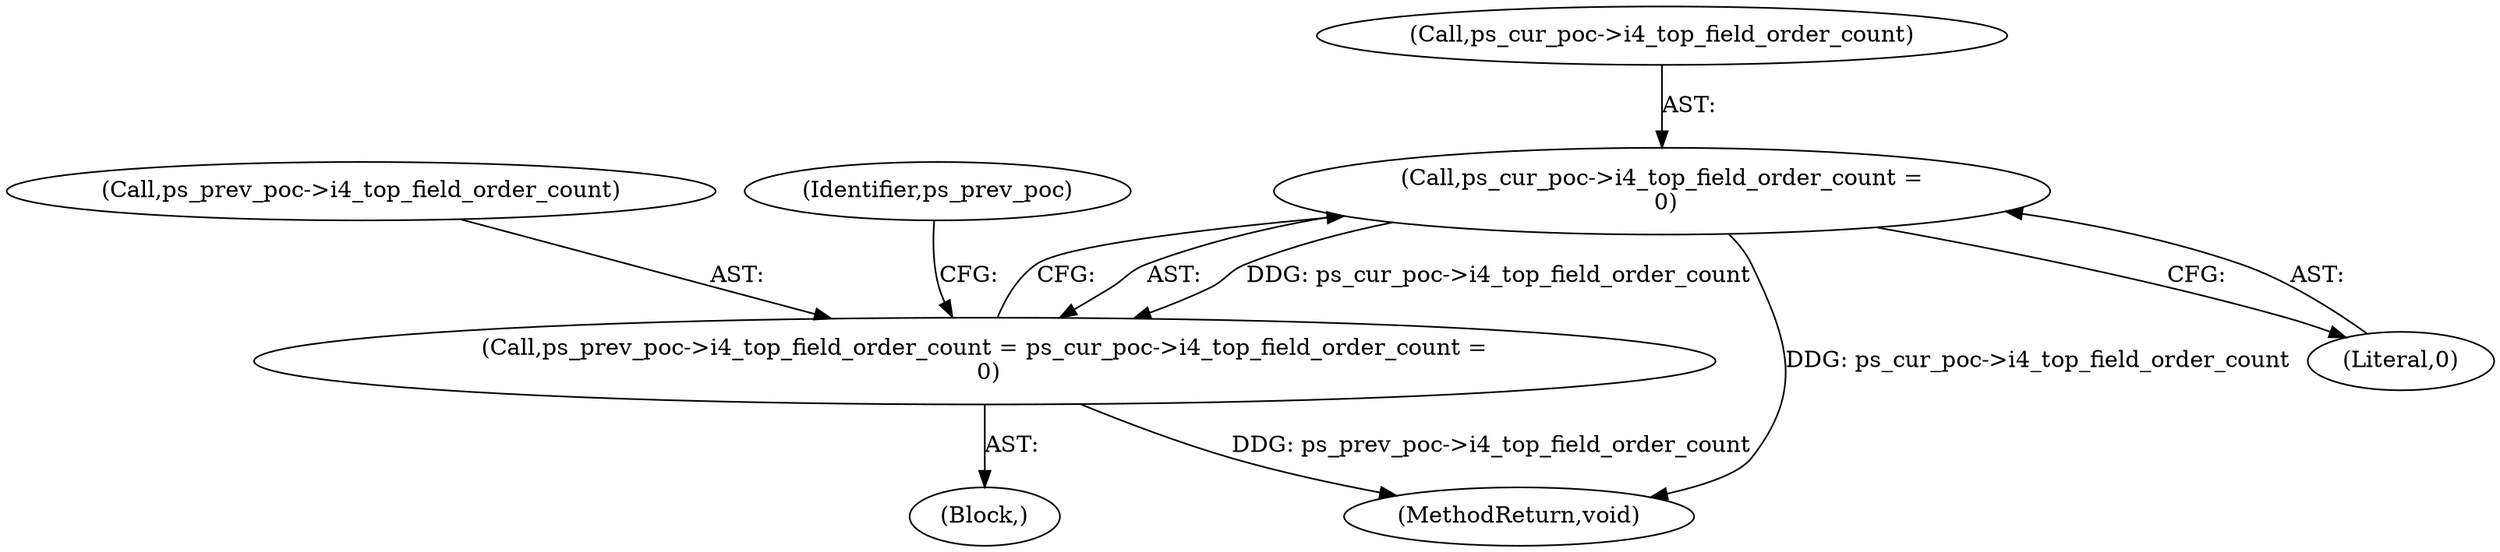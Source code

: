 digraph "0_Android_cc676ebd95247646e67907ccab150fb77a847335@pointer" {
"1000575" [label="(Call,ps_cur_poc->i4_top_field_order_count =\n 0)"];
"1000571" [label="(Call,ps_prev_poc->i4_top_field_order_count = ps_cur_poc->i4_top_field_order_count =\n 0)"];
"1000572" [label="(Call,ps_prev_poc->i4_top_field_order_count)"];
"1000571" [label="(Call,ps_prev_poc->i4_top_field_order_count = ps_cur_poc->i4_top_field_order_count =\n 0)"];
"1000963" [label="(MethodReturn,void)"];
"1000582" [label="(Identifier,ps_prev_poc)"];
"1000121" [label="(Block,)"];
"1000579" [label="(Literal,0)"];
"1000575" [label="(Call,ps_cur_poc->i4_top_field_order_count =\n 0)"];
"1000576" [label="(Call,ps_cur_poc->i4_top_field_order_count)"];
"1000575" -> "1000571"  [label="AST: "];
"1000575" -> "1000579"  [label="CFG: "];
"1000576" -> "1000575"  [label="AST: "];
"1000579" -> "1000575"  [label="AST: "];
"1000571" -> "1000575"  [label="CFG: "];
"1000575" -> "1000963"  [label="DDG: ps_cur_poc->i4_top_field_order_count"];
"1000575" -> "1000571"  [label="DDG: ps_cur_poc->i4_top_field_order_count"];
"1000571" -> "1000121"  [label="AST: "];
"1000572" -> "1000571"  [label="AST: "];
"1000582" -> "1000571"  [label="CFG: "];
"1000571" -> "1000963"  [label="DDG: ps_prev_poc->i4_top_field_order_count"];
}
